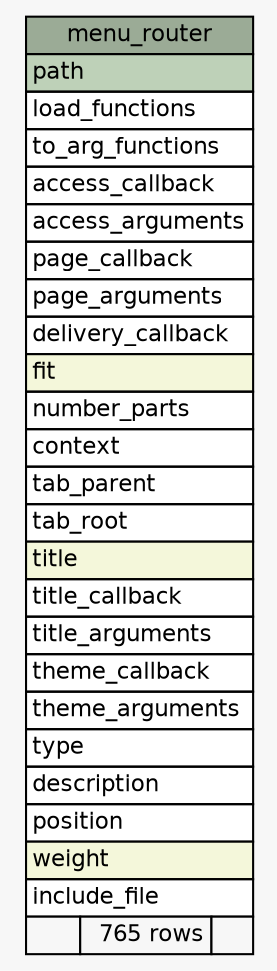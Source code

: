 // dot 2.30.1 on Mac OS X 10.8.3
// SchemaSpy rev 590
digraph "menu_router" {
  graph [
    rankdir="RL"
    bgcolor="#f7f7f7"
    nodesep="0.18"
    ranksep="0.46"
    fontname="Helvetica"
    fontsize="11"
  ];
  node [
    fontname="Helvetica"
    fontsize="11"
    shape="plaintext"
  ];
  edge [
    arrowsize="0.8"
  ];
  "menu_router" [
    label=<
    <TABLE BORDER="0" CELLBORDER="1" CELLSPACING="0" BGCOLOR="#ffffff">
      <TR><TD COLSPAN="3" BGCOLOR="#9bab96" ALIGN="CENTER">menu_router</TD></TR>
      <TR><TD PORT="path" COLSPAN="3" BGCOLOR="#bed1b8" ALIGN="LEFT">path</TD></TR>
      <TR><TD PORT="load_functions" COLSPAN="3" ALIGN="LEFT">load_functions</TD></TR>
      <TR><TD PORT="to_arg_functions" COLSPAN="3" ALIGN="LEFT">to_arg_functions</TD></TR>
      <TR><TD PORT="access_callback" COLSPAN="3" ALIGN="LEFT">access_callback</TD></TR>
      <TR><TD PORT="access_arguments" COLSPAN="3" ALIGN="LEFT">access_arguments</TD></TR>
      <TR><TD PORT="page_callback" COLSPAN="3" ALIGN="LEFT">page_callback</TD></TR>
      <TR><TD PORT="page_arguments" COLSPAN="3" ALIGN="LEFT">page_arguments</TD></TR>
      <TR><TD PORT="delivery_callback" COLSPAN="3" ALIGN="LEFT">delivery_callback</TD></TR>
      <TR><TD PORT="fit" COLSPAN="3" BGCOLOR="#f4f7da" ALIGN="LEFT">fit</TD></TR>
      <TR><TD PORT="number_parts" COLSPAN="3" ALIGN="LEFT">number_parts</TD></TR>
      <TR><TD PORT="context" COLSPAN="3" ALIGN="LEFT">context</TD></TR>
      <TR><TD PORT="tab_parent" COLSPAN="3" ALIGN="LEFT">tab_parent</TD></TR>
      <TR><TD PORT="tab_root" COLSPAN="3" ALIGN="LEFT">tab_root</TD></TR>
      <TR><TD PORT="title" COLSPAN="3" BGCOLOR="#f4f7da" ALIGN="LEFT">title</TD></TR>
      <TR><TD PORT="title_callback" COLSPAN="3" ALIGN="LEFT">title_callback</TD></TR>
      <TR><TD PORT="title_arguments" COLSPAN="3" ALIGN="LEFT">title_arguments</TD></TR>
      <TR><TD PORT="theme_callback" COLSPAN="3" ALIGN="LEFT">theme_callback</TD></TR>
      <TR><TD PORT="theme_arguments" COLSPAN="3" ALIGN="LEFT">theme_arguments</TD></TR>
      <TR><TD PORT="type" COLSPAN="3" ALIGN="LEFT">type</TD></TR>
      <TR><TD PORT="description" COLSPAN="3" ALIGN="LEFT">description</TD></TR>
      <TR><TD PORT="position" COLSPAN="3" ALIGN="LEFT">position</TD></TR>
      <TR><TD PORT="weight" COLSPAN="3" BGCOLOR="#f4f7da" ALIGN="LEFT">weight</TD></TR>
      <TR><TD PORT="include_file" COLSPAN="3" ALIGN="LEFT">include_file</TD></TR>
      <TR><TD ALIGN="LEFT" BGCOLOR="#f7f7f7">  </TD><TD ALIGN="RIGHT" BGCOLOR="#f7f7f7">765 rows</TD><TD ALIGN="RIGHT" BGCOLOR="#f7f7f7">  </TD></TR>
    </TABLE>>
    URL="tables/menu_router.html"
    tooltip="menu_router"
  ];
}
